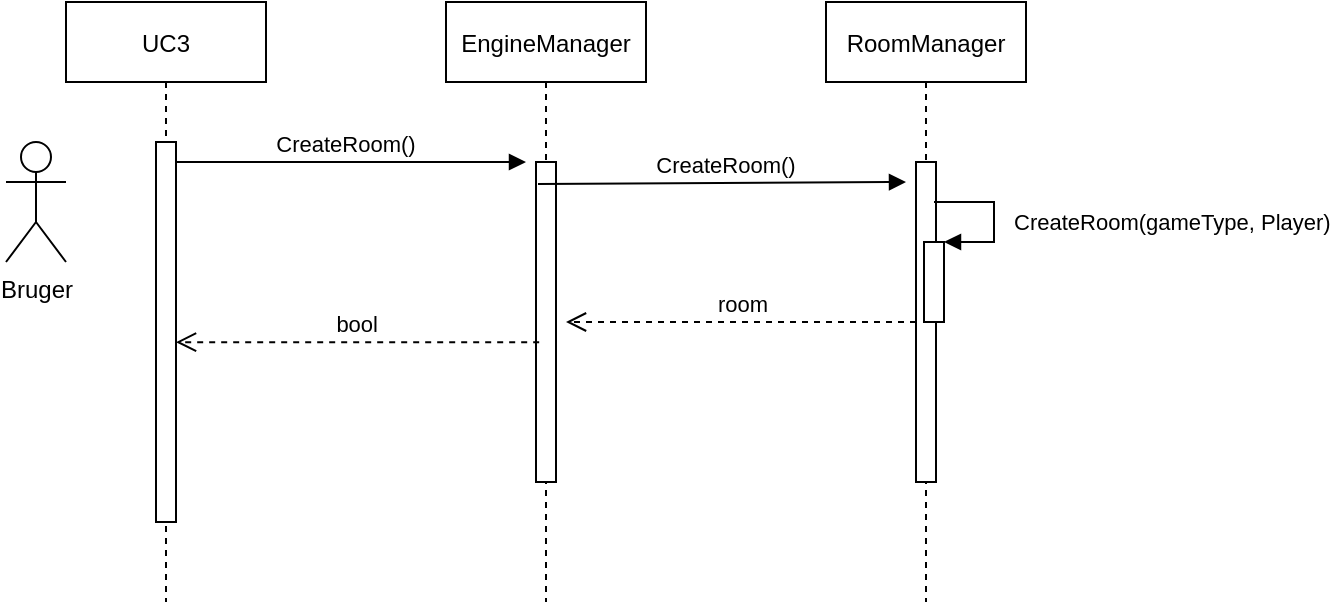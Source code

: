 <mxfile version="18.0.1" type="device"><diagram id="CuGt0ELmhHTPjgrI-n0B" name="Side-1"><mxGraphModel dx="1278" dy="649" grid="1" gridSize="10" guides="1" tooltips="1" connect="1" arrows="1" fold="1" page="1" pageScale="1" pageWidth="1654" pageHeight="1169" math="0" shadow="0"><root><mxCell id="0"/><mxCell id="1" parent="0"/><mxCell id="DBIFeFApjQ3H_vdDjRwl-2" value="UC3" style="shape=umlLifeline;perimeter=lifelinePerimeter;container=1;collapsible=0;recursiveResize=0;rounded=0;shadow=0;strokeWidth=1;" parent="1" vertex="1"><mxGeometry x="120" y="80" width="100" height="300" as="geometry"/></mxCell><mxCell id="DBIFeFApjQ3H_vdDjRwl-3" value="" style="points=[];perimeter=orthogonalPerimeter;rounded=0;shadow=0;strokeWidth=1;" parent="DBIFeFApjQ3H_vdDjRwl-2" vertex="1"><mxGeometry x="45" y="70" width="10" height="190" as="geometry"/></mxCell><mxCell id="DBIFeFApjQ3H_vdDjRwl-4" value="EngineManager" style="shape=umlLifeline;perimeter=lifelinePerimeter;container=1;collapsible=0;recursiveResize=0;rounded=0;shadow=0;strokeWidth=1;" parent="1" vertex="1"><mxGeometry x="310" y="80" width="100" height="300" as="geometry"/></mxCell><mxCell id="DBIFeFApjQ3H_vdDjRwl-5" value="" style="points=[];perimeter=orthogonalPerimeter;rounded=0;shadow=0;strokeWidth=1;" parent="DBIFeFApjQ3H_vdDjRwl-4" vertex="1"><mxGeometry x="45" y="80" width="10" height="160" as="geometry"/></mxCell><mxCell id="DBIFeFApjQ3H_vdDjRwl-6" value="bool" style="verticalAlign=bottom;endArrow=open;dashed=1;endSize=8;shadow=0;strokeWidth=1;exitX=0.159;exitY=0.563;exitDx=0;exitDy=0;exitPerimeter=0;" parent="1" source="DBIFeFApjQ3H_vdDjRwl-5" target="DBIFeFApjQ3H_vdDjRwl-3" edge="1"><mxGeometry relative="1" as="geometry"><mxPoint x="275" y="236" as="targetPoint"/></mxGeometry></mxCell><mxCell id="DBIFeFApjQ3H_vdDjRwl-7" value="CreateRoom()" style="verticalAlign=bottom;endArrow=block;shadow=0;strokeWidth=1;" parent="1" source="DBIFeFApjQ3H_vdDjRwl-3" edge="1"><mxGeometry x="-0.029" relative="1" as="geometry"><mxPoint x="275" y="160" as="sourcePoint"/><mxPoint x="350" y="160" as="targetPoint"/><mxPoint as="offset"/></mxGeometry></mxCell><mxCell id="DBIFeFApjQ3H_vdDjRwl-8" value="RoomManager" style="shape=umlLifeline;perimeter=lifelinePerimeter;container=1;collapsible=0;recursiveResize=0;rounded=0;shadow=0;strokeWidth=1;" parent="1" vertex="1"><mxGeometry x="500" y="80" width="100" height="300" as="geometry"/></mxCell><mxCell id="DBIFeFApjQ3H_vdDjRwl-9" value="" style="points=[];perimeter=orthogonalPerimeter;rounded=0;shadow=0;strokeWidth=1;" parent="DBIFeFApjQ3H_vdDjRwl-8" vertex="1"><mxGeometry x="45" y="80" width="10" height="160" as="geometry"/></mxCell><mxCell id="DBIFeFApjQ3H_vdDjRwl-10" value="" style="html=1;points=[];perimeter=orthogonalPerimeter;" parent="DBIFeFApjQ3H_vdDjRwl-8" vertex="1"><mxGeometry x="49" y="120" width="10" height="40" as="geometry"/></mxCell><mxCell id="DBIFeFApjQ3H_vdDjRwl-11" value="CreateRoom(gameType, Player)" style="edgeStyle=orthogonalEdgeStyle;html=1;align=left;spacingLeft=2;endArrow=block;rounded=0;entryX=1;entryY=0;" parent="DBIFeFApjQ3H_vdDjRwl-8" target="DBIFeFApjQ3H_vdDjRwl-10" edge="1"><mxGeometry x="0.067" y="6" relative="1" as="geometry"><mxPoint x="54" y="100" as="sourcePoint"/><Array as="points"><mxPoint x="84" y="100"/></Array><mxPoint as="offset"/></mxGeometry></mxCell><mxCell id="DBIFeFApjQ3H_vdDjRwl-12" value="Bruger" style="shape=umlActor;verticalLabelPosition=bottom;verticalAlign=top;html=1;outlineConnect=0;" parent="1" vertex="1"><mxGeometry x="90" y="150" width="30" height="60" as="geometry"/></mxCell><mxCell id="DBIFeFApjQ3H_vdDjRwl-13" value="CreateRoom()" style="verticalAlign=bottom;endArrow=block;shadow=0;strokeWidth=1;" parent="1" edge="1"><mxGeometry x="0.022" relative="1" as="geometry"><mxPoint x="356" y="171.0" as="sourcePoint"/><mxPoint x="540" y="170" as="targetPoint"/><mxPoint as="offset"/></mxGeometry></mxCell><mxCell id="DBIFeFApjQ3H_vdDjRwl-14" value="room" style="html=1;verticalAlign=bottom;endArrow=open;dashed=1;endSize=8;rounded=0;" parent="1" source="DBIFeFApjQ3H_vdDjRwl-9" edge="1"><mxGeometry relative="1" as="geometry"><mxPoint x="520" y="250" as="sourcePoint"/><mxPoint x="370" y="240" as="targetPoint"/></mxGeometry></mxCell></root></mxGraphModel></diagram></mxfile>
